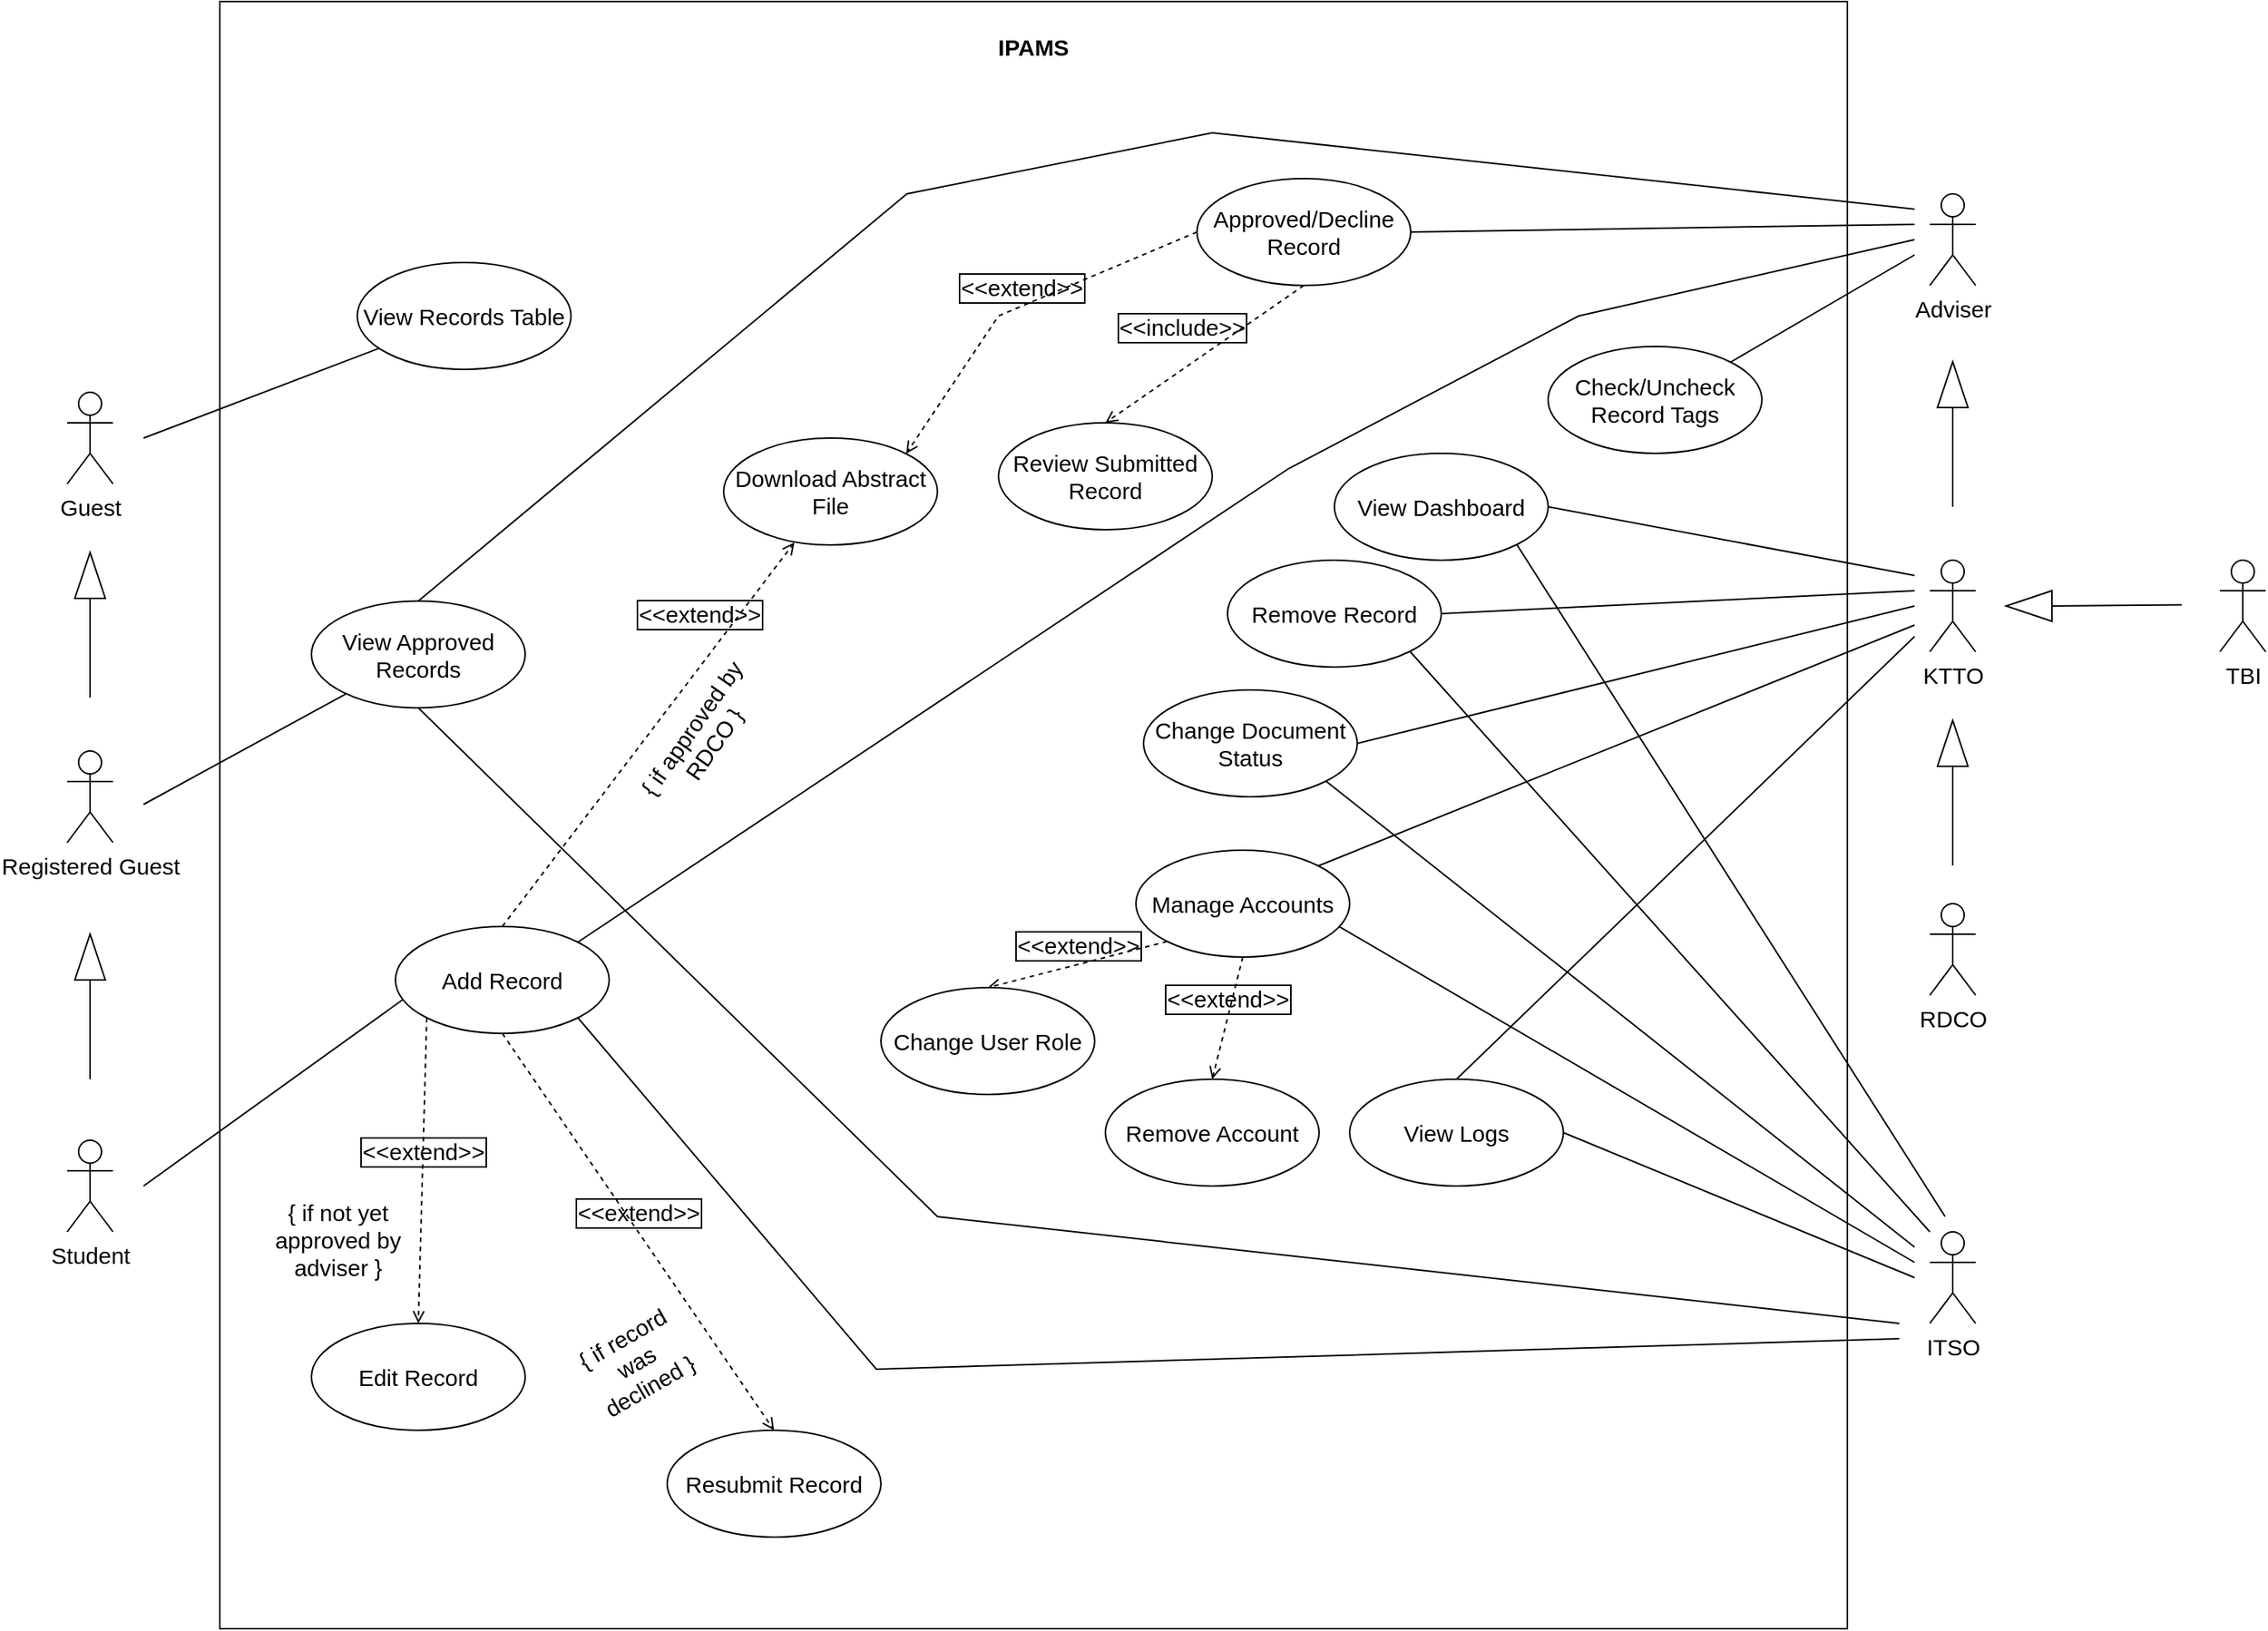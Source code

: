 <mxfile version="16.6.8" type="github">
  <diagram id="wcthhbRkcaCc9vDPoBOK" name="Page-1">
    <mxGraphModel dx="1447" dy="750" grid="1" gridSize="10" guides="1" tooltips="1" connect="1" arrows="1" fold="1" page="1" pageScale="1" pageWidth="850" pageHeight="1100" math="0" shadow="0">
      <root>
        <mxCell id="0" />
        <mxCell id="1" parent="0" />
        <mxCell id="ioiu4KagPV8kMkHG_SKO-1" value="" style="whiteSpace=wrap;html=1;aspect=fixed;" parent="1" vertex="1">
          <mxGeometry x="390" y="34" width="1066" height="1066" as="geometry" />
        </mxCell>
        <mxCell id="ioiu4KagPV8kMkHG_SKO-3" value="Guest" style="shape=umlActor;verticalLabelPosition=bottom;verticalAlign=top;html=1;fontSize=15;" parent="1" vertex="1">
          <mxGeometry x="290" y="290" width="30" height="60" as="geometry" />
        </mxCell>
        <mxCell id="ioiu4KagPV8kMkHG_SKO-4" value="IPAMS" style="text;align=center;fontStyle=1;verticalAlign=middle;spacingLeft=3;spacingRight=3;strokeColor=none;rotatable=0;points=[[0,0.5],[1,0.5]];portConstraint=eastwest;fontSize=15;" parent="1" vertex="1">
          <mxGeometry x="883" y="50" width="80" height="26" as="geometry" />
        </mxCell>
        <mxCell id="ioiu4KagPV8kMkHG_SKO-6" value="Registered Guest" style="shape=umlActor;verticalLabelPosition=bottom;verticalAlign=top;html=1;fontSize=15;" parent="1" vertex="1">
          <mxGeometry x="290" y="525" width="30" height="60" as="geometry" />
        </mxCell>
        <mxCell id="ioiu4KagPV8kMkHG_SKO-7" value="Student" style="shape=umlActor;verticalLabelPosition=bottom;verticalAlign=top;html=1;fontSize=15;" parent="1" vertex="1">
          <mxGeometry x="290" y="780" width="30" height="60" as="geometry" />
        </mxCell>
        <mxCell id="ioiu4KagPV8kMkHG_SKO-8" value="KTTO" style="shape=umlActor;verticalLabelPosition=bottom;verticalAlign=top;html=1;fontSize=15;" parent="1" vertex="1">
          <mxGeometry x="1510" y="400" width="30" height="60" as="geometry" />
        </mxCell>
        <mxCell id="ioiu4KagPV8kMkHG_SKO-12" value="RDCO" style="shape=umlActor;verticalLabelPosition=bottom;verticalAlign=top;html=1;fontSize=15;" parent="1" vertex="1">
          <mxGeometry x="1510" y="625" width="30" height="60" as="geometry" />
        </mxCell>
        <mxCell id="ioiu4KagPV8kMkHG_SKO-18" value="Adviser" style="shape=umlActor;verticalLabelPosition=bottom;verticalAlign=top;html=1;fontSize=15;" parent="1" vertex="1">
          <mxGeometry x="1510" y="160" width="30" height="60" as="geometry" />
        </mxCell>
        <mxCell id="JJTdI-dGNaC50hc8QYsU-7" value="" style="endArrow=none;html=1;rounded=0;entryX=0.033;entryY=0.686;entryDx=0;entryDy=0;entryPerimeter=0;" edge="1" parent="1" target="JJTdI-dGNaC50hc8QYsU-8">
          <mxGeometry width="50" height="50" relative="1" as="geometry">
            <mxPoint x="340" y="810" as="sourcePoint" />
            <mxPoint x="580" y="810" as="targetPoint" />
          </mxGeometry>
        </mxCell>
        <mxCell id="JJTdI-dGNaC50hc8QYsU-8" value="&lt;font style=&quot;font-size: 15px&quot;&gt;Add Record&lt;/font&gt;" style="ellipse;whiteSpace=wrap;html=1;" vertex="1" parent="1">
          <mxGeometry x="505" y="640" width="140" height="70" as="geometry" />
        </mxCell>
        <mxCell id="JJTdI-dGNaC50hc8QYsU-27" value="" style="triangle;whiteSpace=wrap;html=1;fontSize=15;rotation=-90;" vertex="1" parent="1">
          <mxGeometry x="290" y="400" width="30" height="20" as="geometry" />
        </mxCell>
        <mxCell id="JJTdI-dGNaC50hc8QYsU-28" value="" style="endArrow=none;html=1;rounded=0;labelBorderColor=default;fontSize=15;entryX=0;entryY=0.5;entryDx=0;entryDy=0;" edge="1" parent="1" target="JJTdI-dGNaC50hc8QYsU-27">
          <mxGeometry width="50" height="50" relative="1" as="geometry">
            <mxPoint x="305" y="490" as="sourcePoint" />
            <mxPoint x="360" y="450" as="targetPoint" />
          </mxGeometry>
        </mxCell>
        <mxCell id="JJTdI-dGNaC50hc8QYsU-56" value="&lt;font style=&quot;font-size: 15px&quot;&gt;Approved/Decline Record&lt;/font&gt;" style="ellipse;whiteSpace=wrap;html=1;" vertex="1" parent="1">
          <mxGeometry x="1030" y="150" width="140" height="70" as="geometry" />
        </mxCell>
        <mxCell id="JJTdI-dGNaC50hc8QYsU-57" value="" style="endArrow=none;html=1;rounded=0;labelBorderColor=default;fontSize=15;exitX=1;exitY=0.5;exitDx=0;exitDy=0;" edge="1" parent="1" source="JJTdI-dGNaC50hc8QYsU-56">
          <mxGeometry width="50" height="50" relative="1" as="geometry">
            <mxPoint x="1290" y="240" as="sourcePoint" />
            <mxPoint x="1500" y="180" as="targetPoint" />
          </mxGeometry>
        </mxCell>
        <mxCell id="JJTdI-dGNaC50hc8QYsU-59" value="&lt;font style=&quot;font-size: 15px&quot;&gt;Download Abstract File&lt;/font&gt;" style="ellipse;whiteSpace=wrap;html=1;" vertex="1" parent="1">
          <mxGeometry x="720" y="320" width="140" height="70" as="geometry" />
        </mxCell>
        <mxCell id="JJTdI-dGNaC50hc8QYsU-60" value="&amp;lt;&amp;lt;extend&amp;gt;&amp;gt;" style="html=1;verticalAlign=bottom;labelBackgroundColor=none;endArrow=open;endFill=0;dashed=1;rounded=0;labelBorderColor=default;fontSize=15;exitX=0;exitY=0.5;exitDx=0;exitDy=0;entryX=1;entryY=0;entryDx=0;entryDy=0;" edge="1" parent="1" source="JJTdI-dGNaC50hc8QYsU-56" target="JJTdI-dGNaC50hc8QYsU-59">
          <mxGeometry width="160" relative="1" as="geometry">
            <mxPoint x="970" y="400" as="sourcePoint" />
            <mxPoint x="1130" y="400" as="targetPoint" />
            <Array as="points">
              <mxPoint x="900" y="240" />
            </Array>
          </mxGeometry>
        </mxCell>
        <mxCell id="JJTdI-dGNaC50hc8QYsU-61" value="&lt;span style=&quot;font-size: 15px&quot;&gt;Check/Uncheck Record Tags&lt;/span&gt;" style="ellipse;whiteSpace=wrap;html=1;" vertex="1" parent="1">
          <mxGeometry x="1260" y="260" width="140" height="70" as="geometry" />
        </mxCell>
        <mxCell id="JJTdI-dGNaC50hc8QYsU-62" value="" style="endArrow=none;html=1;rounded=0;labelBorderColor=default;fontSize=15;exitX=1;exitY=0;exitDx=0;exitDy=0;" edge="1" parent="1" source="JJTdI-dGNaC50hc8QYsU-61">
          <mxGeometry width="50" height="50" relative="1" as="geometry">
            <mxPoint x="1310" y="345" as="sourcePoint" />
            <mxPoint x="1500" y="200" as="targetPoint" />
          </mxGeometry>
        </mxCell>
        <mxCell id="JJTdI-dGNaC50hc8QYsU-65" value="&lt;font style=&quot;font-size: 15px&quot;&gt;Edit Record&lt;/font&gt;" style="ellipse;whiteSpace=wrap;html=1;" vertex="1" parent="1">
          <mxGeometry x="450" y="900" width="140" height="70" as="geometry" />
        </mxCell>
        <mxCell id="JJTdI-dGNaC50hc8QYsU-66" value="&amp;lt;&amp;lt;extend&amp;gt;&amp;gt;" style="html=1;verticalAlign=bottom;labelBackgroundColor=none;endArrow=open;endFill=0;dashed=1;rounded=0;labelBorderColor=default;fontSize=15;exitX=0;exitY=1;exitDx=0;exitDy=0;entryX=0.5;entryY=0;entryDx=0;entryDy=0;" edge="1" parent="1" target="JJTdI-dGNaC50hc8QYsU-65" source="JJTdI-dGNaC50hc8QYsU-8">
          <mxGeometry width="160" relative="1" as="geometry">
            <mxPoint x="929.995" y="845.002" as="sourcePoint" />
            <mxPoint x="990" y="1025.51" as="targetPoint" />
          </mxGeometry>
        </mxCell>
        <mxCell id="JJTdI-dGNaC50hc8QYsU-67" value="{ if not yet approved by adviser }" style="text;html=1;strokeColor=none;fillColor=none;align=center;verticalAlign=middle;whiteSpace=wrap;rounded=0;fontSize=15;" vertex="1" parent="1">
          <mxGeometry x="410" y="800" width="115" height="90" as="geometry" />
        </mxCell>
        <mxCell id="JJTdI-dGNaC50hc8QYsU-70" value="&amp;lt;&amp;lt;extend&amp;gt;&amp;gt;" style="html=1;verticalAlign=bottom;labelBackgroundColor=none;endArrow=open;endFill=0;dashed=1;rounded=0;labelBorderColor=default;fontSize=15;exitX=0.5;exitY=0;exitDx=0;exitDy=0;entryX=0.331;entryY=0.976;entryDx=0;entryDy=0;entryPerimeter=0;" edge="1" parent="1" source="JJTdI-dGNaC50hc8QYsU-8" target="JJTdI-dGNaC50hc8QYsU-59">
          <mxGeometry x="0.462" y="13" width="160" relative="1" as="geometry">
            <mxPoint x="620" y="660" as="sourcePoint" />
            <mxPoint x="780" y="660" as="targetPoint" />
            <mxPoint as="offset" />
          </mxGeometry>
        </mxCell>
        <mxCell id="JJTdI-dGNaC50hc8QYsU-71" value="{ if approved by RDCO }" style="text;html=1;strokeColor=none;fillColor=none;align=center;verticalAlign=middle;whiteSpace=wrap;rounded=0;fontSize=15;rotation=-55;" vertex="1" parent="1">
          <mxGeometry x="630" y="470" width="151.79" height="90" as="geometry" />
        </mxCell>
        <mxCell id="JJTdI-dGNaC50hc8QYsU-72" value="&amp;lt;&amp;lt;include&amp;gt;&amp;gt;" style="html=1;verticalAlign=bottom;labelBackgroundColor=none;endArrow=open;endFill=0;dashed=1;rounded=0;labelBorderColor=default;fontSize=15;entryX=0.5;entryY=0;entryDx=0;entryDy=0;exitX=0.5;exitY=1;exitDx=0;exitDy=0;" edge="1" parent="1" source="JJTdI-dGNaC50hc8QYsU-56" target="JJTdI-dGNaC50hc8QYsU-73">
          <mxGeometry x="0.12" y="-13" width="160" relative="1" as="geometry">
            <mxPoint x="800" y="290" as="sourcePoint" />
            <mxPoint x="960" y="290" as="targetPoint" />
            <mxPoint as="offset" />
          </mxGeometry>
        </mxCell>
        <mxCell id="JJTdI-dGNaC50hc8QYsU-73" value="&lt;font style=&quot;font-size: 15px&quot;&gt;Review Submitted Record&lt;/font&gt;" style="ellipse;whiteSpace=wrap;html=1;" vertex="1" parent="1">
          <mxGeometry x="900" y="310" width="140" height="70" as="geometry" />
        </mxCell>
        <mxCell id="JJTdI-dGNaC50hc8QYsU-76" value="View Dashboard" style="ellipse;whiteSpace=wrap;html=1;fontSize=15;" vertex="1" parent="1">
          <mxGeometry x="1120" y="330" width="140" height="70" as="geometry" />
        </mxCell>
        <mxCell id="JJTdI-dGNaC50hc8QYsU-79" value="" style="endArrow=none;html=1;rounded=0;labelBorderColor=default;fontSize=15;exitX=1;exitY=0.5;exitDx=0;exitDy=0;" edge="1" parent="1" source="JJTdI-dGNaC50hc8QYsU-76">
          <mxGeometry width="50" height="50" relative="1" as="geometry">
            <mxPoint x="1189.995" y="525.508" as="sourcePoint" />
            <mxPoint x="1500" y="410" as="targetPoint" />
          </mxGeometry>
        </mxCell>
        <mxCell id="JJTdI-dGNaC50hc8QYsU-80" value="" style="endArrow=none;html=1;rounded=0;labelBorderColor=default;fontSize=15;exitX=1;exitY=0.5;exitDx=0;exitDy=0;" edge="1" parent="1" source="JJTdI-dGNaC50hc8QYsU-81">
          <mxGeometry width="50" height="50" relative="1" as="geometry">
            <mxPoint x="1250" y="455" as="sourcePoint" />
            <mxPoint x="1500" y="420" as="targetPoint" />
          </mxGeometry>
        </mxCell>
        <mxCell id="JJTdI-dGNaC50hc8QYsU-81" value="&lt;font style=&quot;font-size: 15px&quot;&gt;Remove Record&lt;/font&gt;" style="ellipse;whiteSpace=wrap;html=1;" vertex="1" parent="1">
          <mxGeometry x="1050" y="400" width="140" height="70" as="geometry" />
        </mxCell>
        <mxCell id="JJTdI-dGNaC50hc8QYsU-85" value="" style="endArrow=none;html=1;rounded=0;labelBorderColor=default;fontSize=15;exitX=1;exitY=0.5;exitDx=0;exitDy=0;" edge="1" parent="1" source="JJTdI-dGNaC50hc8QYsU-86">
          <mxGeometry width="50" height="50" relative="1" as="geometry">
            <mxPoint x="1160" y="535" as="sourcePoint" />
            <mxPoint x="1500" y="430" as="targetPoint" />
          </mxGeometry>
        </mxCell>
        <mxCell id="JJTdI-dGNaC50hc8QYsU-86" value="&lt;font style=&quot;font-size: 15px&quot;&gt;Change Document Status&lt;/font&gt;" style="ellipse;whiteSpace=wrap;html=1;" vertex="1" parent="1">
          <mxGeometry x="995" y="485" width="140" height="70" as="geometry" />
        </mxCell>
        <mxCell id="JJTdI-dGNaC50hc8QYsU-87" value="&lt;span style=&quot;font-size: 15px&quot;&gt;Manage Accounts&lt;/span&gt;" style="ellipse;whiteSpace=wrap;html=1;" vertex="1" parent="1">
          <mxGeometry x="990" y="590" width="140" height="70" as="geometry" />
        </mxCell>
        <mxCell id="JJTdI-dGNaC50hc8QYsU-88" value="" style="endArrow=none;html=1;rounded=0;labelBorderColor=default;fontSize=15;exitX=1;exitY=0;exitDx=0;exitDy=0;" edge="1" parent="1" source="JJTdI-dGNaC50hc8QYsU-87">
          <mxGeometry width="50" height="50" relative="1" as="geometry">
            <mxPoint x="1100" y="487.5" as="sourcePoint" />
            <mxPoint x="1500" y="442.5" as="targetPoint" />
          </mxGeometry>
        </mxCell>
        <mxCell id="JJTdI-dGNaC50hc8QYsU-90" value="&amp;lt;&amp;lt;extend&amp;gt;&amp;gt;" style="html=1;verticalAlign=bottom;labelBackgroundColor=none;endArrow=open;endFill=0;dashed=1;rounded=0;labelBorderColor=default;fontSize=15;entryX=0.5;entryY=0;entryDx=0;entryDy=0;exitX=0;exitY=1;exitDx=0;exitDy=0;" edge="1" parent="1" source="JJTdI-dGNaC50hc8QYsU-87" target="JJTdI-dGNaC50hc8QYsU-91">
          <mxGeometry width="160" relative="1" as="geometry">
            <mxPoint x="1210.005" y="559.492" as="sourcePoint" />
            <mxPoint x="1000.01" y="670.0" as="targetPoint" />
          </mxGeometry>
        </mxCell>
        <mxCell id="JJTdI-dGNaC50hc8QYsU-91" value="&lt;font style=&quot;font-size: 15px&quot;&gt;Change User Role&lt;/font&gt;" style="ellipse;whiteSpace=wrap;html=1;" vertex="1" parent="1">
          <mxGeometry x="823" y="680" width="140" height="70" as="geometry" />
        </mxCell>
        <mxCell id="JJTdI-dGNaC50hc8QYsU-94" value="&amp;lt;&amp;lt;extend&amp;gt;&amp;gt;" style="html=1;verticalAlign=bottom;labelBackgroundColor=none;endArrow=open;endFill=0;dashed=1;rounded=0;labelBorderColor=default;fontSize=15;entryX=0.5;entryY=0;entryDx=0;entryDy=0;exitX=0.5;exitY=1;exitDx=0;exitDy=0;" edge="1" parent="1" target="JJTdI-dGNaC50hc8QYsU-95" source="JJTdI-dGNaC50hc8QYsU-87">
          <mxGeometry width="160" relative="1" as="geometry">
            <mxPoint x="1320.834" y="593.919" as="sourcePoint" />
            <mxPoint x="1200.01" y="711.09" as="targetPoint" />
          </mxGeometry>
        </mxCell>
        <mxCell id="JJTdI-dGNaC50hc8QYsU-95" value="&lt;font style=&quot;font-size: 15px&quot;&gt;Remove Account&lt;/font&gt;" style="ellipse;whiteSpace=wrap;html=1;" vertex="1" parent="1">
          <mxGeometry x="970" y="740" width="140" height="70" as="geometry" />
        </mxCell>
        <mxCell id="JJTdI-dGNaC50hc8QYsU-97" value="&lt;span style=&quot;font-size: 15px&quot;&gt;View Logs&lt;/span&gt;" style="ellipse;whiteSpace=wrap;html=1;" vertex="1" parent="1">
          <mxGeometry x="1130" y="740" width="140" height="70" as="geometry" />
        </mxCell>
        <mxCell id="JJTdI-dGNaC50hc8QYsU-98" value="" style="endArrow=none;html=1;rounded=0;labelBorderColor=default;fontSize=15;exitX=0.5;exitY=0;exitDx=0;exitDy=0;" edge="1" parent="1" source="JJTdI-dGNaC50hc8QYsU-97">
          <mxGeometry width="50" height="50" relative="1" as="geometry">
            <mxPoint x="1250" y="525" as="sourcePoint" />
            <mxPoint x="1500" y="450" as="targetPoint" />
          </mxGeometry>
        </mxCell>
        <mxCell id="JJTdI-dGNaC50hc8QYsU-99" value="" style="triangle;whiteSpace=wrap;html=1;fontSize=15;rotation=-90;" vertex="1" parent="1">
          <mxGeometry x="290" y="650" width="30" height="20" as="geometry" />
        </mxCell>
        <mxCell id="JJTdI-dGNaC50hc8QYsU-100" value="" style="endArrow=none;html=1;rounded=0;labelBorderColor=default;fontSize=15;entryX=0;entryY=0.5;entryDx=0;entryDy=0;" edge="1" parent="1" target="JJTdI-dGNaC50hc8QYsU-99">
          <mxGeometry width="50" height="50" relative="1" as="geometry">
            <mxPoint x="305" y="740" as="sourcePoint" />
            <mxPoint x="360" y="700" as="targetPoint" />
          </mxGeometry>
        </mxCell>
        <mxCell id="JJTdI-dGNaC50hc8QYsU-101" value="" style="triangle;whiteSpace=wrap;html=1;fontSize=15;rotation=-90;" vertex="1" parent="1">
          <mxGeometry x="1510" y="275" width="30" height="20" as="geometry" />
        </mxCell>
        <mxCell id="JJTdI-dGNaC50hc8QYsU-102" value="" style="endArrow=none;html=1;rounded=0;labelBorderColor=default;fontSize=15;entryX=0;entryY=0.5;entryDx=0;entryDy=0;" edge="1" parent="1" target="JJTdI-dGNaC50hc8QYsU-101">
          <mxGeometry width="50" height="50" relative="1" as="geometry">
            <mxPoint x="1525" y="365" as="sourcePoint" />
            <mxPoint x="1580" y="325" as="targetPoint" />
          </mxGeometry>
        </mxCell>
        <mxCell id="JJTdI-dGNaC50hc8QYsU-103" value="" style="triangle;whiteSpace=wrap;html=1;fontSize=15;rotation=-90;" vertex="1" parent="1">
          <mxGeometry x="1510" y="510" width="30" height="20" as="geometry" />
        </mxCell>
        <mxCell id="JJTdI-dGNaC50hc8QYsU-104" value="" style="endArrow=none;html=1;rounded=0;labelBorderColor=default;fontSize=15;entryX=0;entryY=0.5;entryDx=0;entryDy=0;" edge="1" parent="1" target="JJTdI-dGNaC50hc8QYsU-103">
          <mxGeometry width="50" height="50" relative="1" as="geometry">
            <mxPoint x="1525" y="600.0" as="sourcePoint" />
            <mxPoint x="1580" y="560" as="targetPoint" />
          </mxGeometry>
        </mxCell>
        <mxCell id="JJTdI-dGNaC50hc8QYsU-111" value="TBI" style="shape=umlActor;verticalLabelPosition=bottom;verticalAlign=top;html=1;fontSize=15;" vertex="1" parent="1">
          <mxGeometry x="1700" y="400" width="30" height="60" as="geometry" />
        </mxCell>
        <mxCell id="JJTdI-dGNaC50hc8QYsU-113" value="" style="endArrow=none;html=1;rounded=0;labelBorderColor=default;fontSize=15;exitX=0;exitY=0.5;exitDx=0;exitDy=0;" edge="1" parent="1" source="JJTdI-dGNaC50hc8QYsU-119">
          <mxGeometry width="50" height="50" relative="1" as="geometry">
            <mxPoint x="1610" y="429.29" as="sourcePoint" />
            <mxPoint x="1675" y="429.29" as="targetPoint" />
          </mxGeometry>
        </mxCell>
        <mxCell id="JJTdI-dGNaC50hc8QYsU-119" value="" style="triangle;whiteSpace=wrap;html=1;fontSize=15;rotation=-180;" vertex="1" parent="1">
          <mxGeometry x="1560" y="420" width="30" height="20" as="geometry" />
        </mxCell>
        <mxCell id="JJTdI-dGNaC50hc8QYsU-122" value="" style="endArrow=none;html=1;rounded=0;labelBorderColor=default;fontSize=15;exitX=1;exitY=0;exitDx=0;exitDy=0;" edge="1" parent="1" source="JJTdI-dGNaC50hc8QYsU-8">
          <mxGeometry width="50" height="50" relative="1" as="geometry">
            <mxPoint x="1349.995" y="246.508" as="sourcePoint" />
            <mxPoint x="1500" y="190" as="targetPoint" />
            <Array as="points">
              <mxPoint x="1090" y="340" />
              <mxPoint x="1280" y="240" />
            </Array>
          </mxGeometry>
        </mxCell>
        <mxCell id="JJTdI-dGNaC50hc8QYsU-125" value="" style="endArrow=none;html=1;rounded=0;exitX=0.5;exitY=0;exitDx=0;exitDy=0;" edge="1" parent="1" source="JJTdI-dGNaC50hc8QYsU-141">
          <mxGeometry width="50" height="50" relative="1" as="geometry">
            <mxPoint x="660" y="280" as="sourcePoint" />
            <mxPoint x="1500" y="170" as="targetPoint" />
            <Array as="points">
              <mxPoint x="840" y="160" />
              <mxPoint x="1040" y="120" />
            </Array>
          </mxGeometry>
        </mxCell>
        <mxCell id="JJTdI-dGNaC50hc8QYsU-126" value="ITSO" style="shape=umlActor;verticalLabelPosition=bottom;verticalAlign=top;html=1;fontSize=15;" vertex="1" parent="1">
          <mxGeometry x="1510" y="840" width="30" height="60" as="geometry" />
        </mxCell>
        <mxCell id="JJTdI-dGNaC50hc8QYsU-127" value="" style="endArrow=none;html=1;rounded=0;labelBorderColor=default;fontSize=15;exitX=1;exitY=0.5;exitDx=0;exitDy=0;" edge="1" parent="1" source="JJTdI-dGNaC50hc8QYsU-97">
          <mxGeometry width="50" height="50" relative="1" as="geometry">
            <mxPoint x="1340" y="610" as="sourcePoint" />
            <mxPoint x="1500" y="870" as="targetPoint" />
          </mxGeometry>
        </mxCell>
        <mxCell id="JJTdI-dGNaC50hc8QYsU-128" value="" style="endArrow=none;html=1;rounded=0;labelBorderColor=default;fontSize=15;exitX=0.95;exitY=0.714;exitDx=0;exitDy=0;exitPerimeter=0;" edge="1" parent="1" source="JJTdI-dGNaC50hc8QYsU-87">
          <mxGeometry width="50" height="50" relative="1" as="geometry">
            <mxPoint x="1239.497" y="809.749" as="sourcePoint" />
            <mxPoint x="1500" y="860" as="targetPoint" />
          </mxGeometry>
        </mxCell>
        <mxCell id="JJTdI-dGNaC50hc8QYsU-129" value="" style="endArrow=none;html=1;rounded=0;labelBorderColor=default;fontSize=15;exitX=1;exitY=1;exitDx=0;exitDy=0;" edge="1" parent="1" source="JJTdI-dGNaC50hc8QYsU-86">
          <mxGeometry width="50" height="50" relative="1" as="geometry">
            <mxPoint x="1139.497" y="659.749" as="sourcePoint" />
            <mxPoint x="1500" y="850" as="targetPoint" />
          </mxGeometry>
        </mxCell>
        <mxCell id="JJTdI-dGNaC50hc8QYsU-130" value="" style="endArrow=none;html=1;rounded=0;labelBorderColor=default;fontSize=15;exitX=1;exitY=1;exitDx=0;exitDy=0;" edge="1" parent="1" source="JJTdI-dGNaC50hc8QYsU-81">
          <mxGeometry width="50" height="50" relative="1" as="geometry">
            <mxPoint x="1124.497" y="554.749" as="sourcePoint" />
            <mxPoint x="1510" y="840" as="targetPoint" />
          </mxGeometry>
        </mxCell>
        <mxCell id="JJTdI-dGNaC50hc8QYsU-131" value="" style="endArrow=none;html=1;rounded=0;labelBorderColor=default;fontSize=15;exitX=1;exitY=1;exitDx=0;exitDy=0;" edge="1" parent="1" source="JJTdI-dGNaC50hc8QYsU-76">
          <mxGeometry width="50" height="50" relative="1" as="geometry">
            <mxPoint x="1179.497" y="469.749" as="sourcePoint" />
            <mxPoint x="1520" y="830" as="targetPoint" />
          </mxGeometry>
        </mxCell>
        <mxCell id="JJTdI-dGNaC50hc8QYsU-132" value="" style="endArrow=none;html=1;rounded=0;labelBorderColor=default;fontSize=15;exitX=1;exitY=1;exitDx=0;exitDy=0;" edge="1" parent="1" source="JJTdI-dGNaC50hc8QYsU-8">
          <mxGeometry width="50" height="50" relative="1" as="geometry">
            <mxPoint x="679.997" y="709.999" as="sourcePoint" />
            <mxPoint x="1490" y="910" as="targetPoint" />
            <Array as="points">
              <mxPoint x="820" y="930" />
            </Array>
          </mxGeometry>
        </mxCell>
        <mxCell id="JJTdI-dGNaC50hc8QYsU-133" value="" style="endArrow=none;html=1;rounded=0;labelBorderColor=default;fontSize=15;exitX=0.5;exitY=1;exitDx=0;exitDy=0;" edge="1" parent="1" source="JJTdI-dGNaC50hc8QYsU-141">
          <mxGeometry width="50" height="50" relative="1" as="geometry">
            <mxPoint x="1239.497" y="809.749" as="sourcePoint" />
            <mxPoint x="1490" y="900" as="targetPoint" />
            <Array as="points">
              <mxPoint x="860" y="830" />
            </Array>
          </mxGeometry>
        </mxCell>
        <mxCell id="JJTdI-dGNaC50hc8QYsU-2" value="&lt;font style=&quot;font-size: 15px&quot;&gt;View Records Table&lt;/font&gt;" style="ellipse;whiteSpace=wrap;html=1;" vertex="1" parent="1">
          <mxGeometry x="480" y="205" width="140" height="70" as="geometry" />
        </mxCell>
        <mxCell id="JJTdI-dGNaC50hc8QYsU-135" value="" style="endArrow=none;html=1;rounded=0;" edge="1" parent="1" target="JJTdI-dGNaC50hc8QYsU-2">
          <mxGeometry width="50" height="50" relative="1" as="geometry">
            <mxPoint x="340.0" y="320" as="sourcePoint" />
            <mxPoint x="580.0" y="320" as="targetPoint" />
          </mxGeometry>
        </mxCell>
        <mxCell id="JJTdI-dGNaC50hc8QYsU-138" value="&lt;font style=&quot;font-size: 15px&quot;&gt;Resubmit Record&lt;/font&gt;" style="ellipse;whiteSpace=wrap;html=1;" vertex="1" parent="1">
          <mxGeometry x="683" y="970" width="140" height="70" as="geometry" />
        </mxCell>
        <mxCell id="JJTdI-dGNaC50hc8QYsU-139" value="&amp;lt;&amp;lt;extend&amp;gt;&amp;gt;" style="html=1;verticalAlign=bottom;labelBackgroundColor=none;endArrow=open;endFill=0;dashed=1;rounded=0;labelBorderColor=default;fontSize=15;exitX=0.5;exitY=1;exitDx=0;exitDy=0;entryX=0.5;entryY=0;entryDx=0;entryDy=0;" edge="1" parent="1" target="JJTdI-dGNaC50hc8QYsU-138" source="JJTdI-dGNaC50hc8QYsU-8">
          <mxGeometry width="160" relative="1" as="geometry">
            <mxPoint x="610.0" y="720" as="sourcePoint" />
            <mxPoint x="1185" y="1095.51" as="targetPoint" />
          </mxGeometry>
        </mxCell>
        <mxCell id="JJTdI-dGNaC50hc8QYsU-140" value="{ if record was declined }" style="text;html=1;strokeColor=none;fillColor=none;align=center;verticalAlign=middle;whiteSpace=wrap;rounded=0;fontSize=15;rotation=-30;" vertex="1" parent="1">
          <mxGeometry x="620" y="870" width="85" height="110" as="geometry" />
        </mxCell>
        <mxCell id="JJTdI-dGNaC50hc8QYsU-141" value="&lt;font style=&quot;font-size: 15px&quot;&gt;View Approved Records&lt;/font&gt;" style="ellipse;whiteSpace=wrap;html=1;" vertex="1" parent="1">
          <mxGeometry x="450" y="426.73" width="140" height="70" as="geometry" />
        </mxCell>
        <mxCell id="JJTdI-dGNaC50hc8QYsU-142" value="" style="endArrow=none;html=1;rounded=0;" edge="1" parent="1" target="JJTdI-dGNaC50hc8QYsU-141">
          <mxGeometry width="50" height="50" relative="1" as="geometry">
            <mxPoint x="340.0" y="560" as="sourcePoint" />
            <mxPoint x="580.0" y="560" as="targetPoint" />
          </mxGeometry>
        </mxCell>
      </root>
    </mxGraphModel>
  </diagram>
</mxfile>
